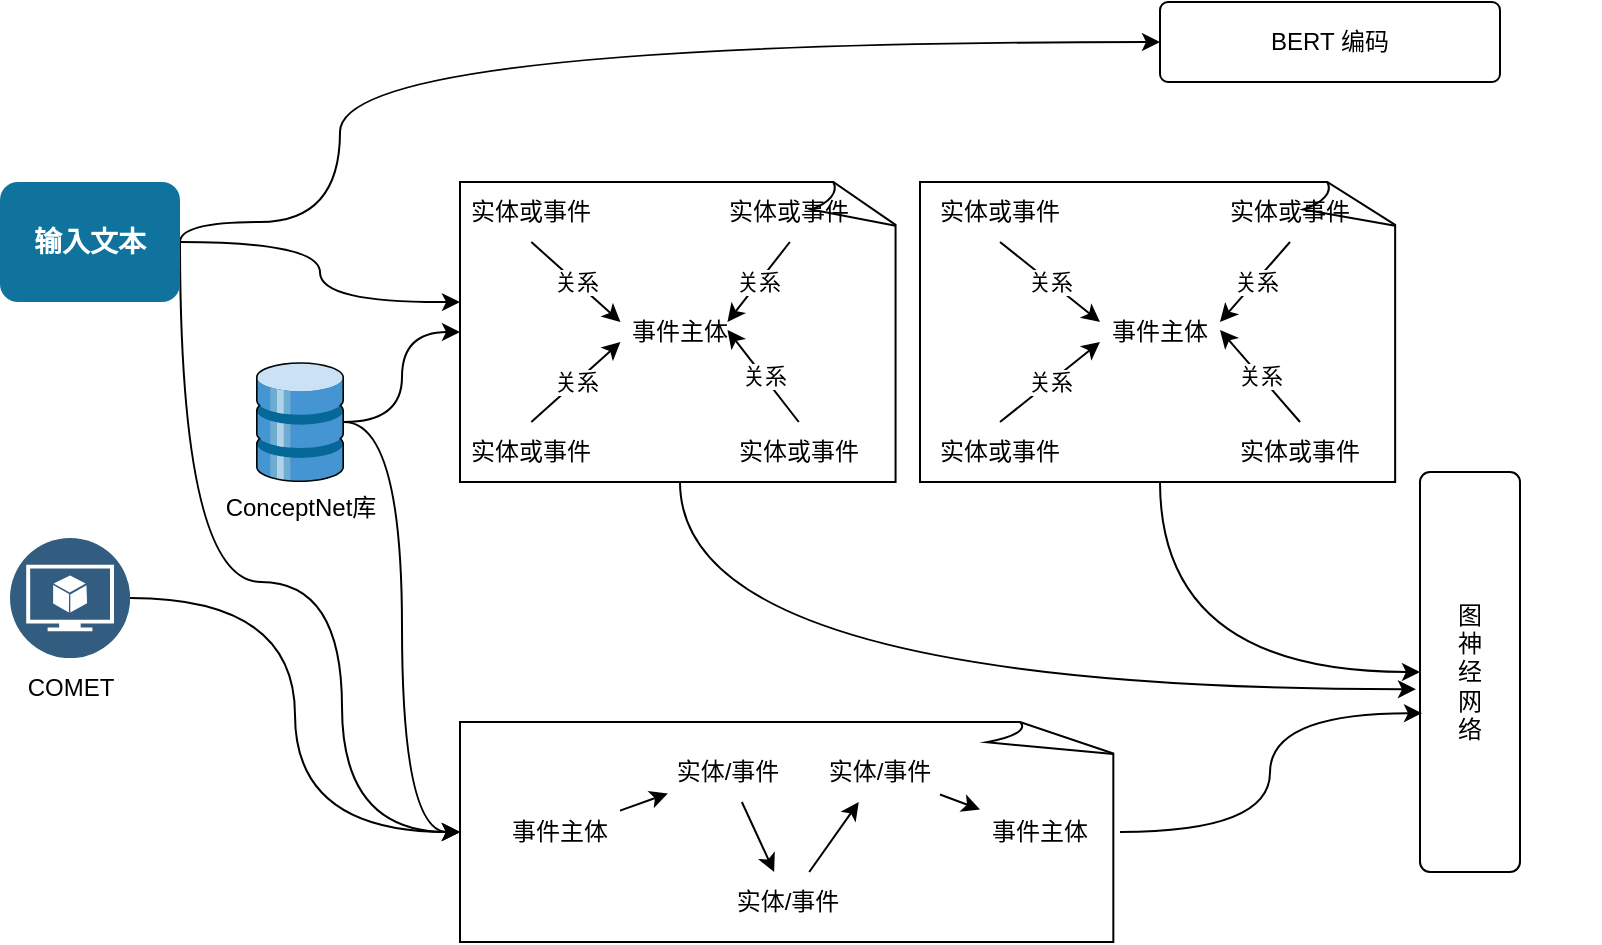 <mxfile version="22.1.11" type="github">
  <diagram name="第 1 页" id="hCqZ7cWwBxNybFOPnxZ1">
    <mxGraphModel dx="954" dy="606" grid="1" gridSize="10" guides="1" tooltips="1" connect="1" arrows="1" fold="1" page="1" pageScale="1" pageWidth="827" pageHeight="1169" math="0" shadow="0">
      <root>
        <mxCell id="0" />
        <mxCell id="1" parent="0" />
        <mxCell id="oS-ZvdnxDrxEC1GcjawB-23" style="edgeStyle=orthogonalEdgeStyle;rounded=0;orthogonalLoop=1;jettySize=auto;html=1;entryX=0;entryY=0.5;entryDx=0;entryDy=0;curved=1;exitX=1;exitY=0.5;exitDx=0;exitDy=0;" edge="1" parent="1" source="oS-ZvdnxDrxEC1GcjawB-10" target="oS-ZvdnxDrxEC1GcjawB-22">
          <mxGeometry relative="1" as="geometry">
            <Array as="points">
              <mxPoint x="110" y="270" />
              <mxPoint x="110" y="260" />
              <mxPoint x="190" y="260" />
              <mxPoint x="190" y="140" />
            </Array>
          </mxGeometry>
        </mxCell>
        <mxCell id="oS-ZvdnxDrxEC1GcjawB-93" style="edgeStyle=orthogonalEdgeStyle;rounded=0;orthogonalLoop=1;jettySize=auto;html=1;exitX=1;exitY=0.5;exitDx=0;exitDy=0;curved=1;" edge="1" parent="1" source="oS-ZvdnxDrxEC1GcjawB-10">
          <mxGeometry relative="1" as="geometry">
            <mxPoint x="250" y="300" as="targetPoint" />
          </mxGeometry>
        </mxCell>
        <mxCell id="oS-ZvdnxDrxEC1GcjawB-113" style="edgeStyle=orthogonalEdgeStyle;rounded=0;orthogonalLoop=1;jettySize=auto;html=1;exitX=1;exitY=0.5;exitDx=0;exitDy=0;curved=1;entryX=0;entryY=0.5;entryDx=0;entryDy=0;entryPerimeter=0;" edge="1" parent="1" source="oS-ZvdnxDrxEC1GcjawB-10" target="oS-ZvdnxDrxEC1GcjawB-116">
          <mxGeometry relative="1" as="geometry">
            <mxPoint x="140" y="590" as="targetPoint" />
            <mxPoint x="60" y="370" as="sourcePoint" />
            <Array as="points">
              <mxPoint x="110" y="440" />
              <mxPoint x="191" y="440" />
              <mxPoint x="191" y="565" />
            </Array>
          </mxGeometry>
        </mxCell>
        <mxCell id="oS-ZvdnxDrxEC1GcjawB-10" value="输入文本" style="fillColor=#10739E;strokecolor=none;rounded=1;fontColor=#FFFFFF;strokeColor=none;fontStyle=1;fontSize=14;whiteSpace=wrap;html=1;" vertex="1" parent="1">
          <mxGeometry x="20" y="240" width="90" height="60" as="geometry" />
        </mxCell>
        <mxCell id="oS-ZvdnxDrxEC1GcjawB-22" value="BERT 编码" style="rounded=1;arcSize=10;whiteSpace=wrap;html=1;align=center;" vertex="1" parent="1">
          <mxGeometry x="600" y="150" width="170" height="40" as="geometry" />
        </mxCell>
        <mxCell id="oS-ZvdnxDrxEC1GcjawB-28" value="" style="group" vertex="1" connectable="0" parent="1">
          <mxGeometry x="120" y="330" width="100" height="88" as="geometry" />
        </mxCell>
        <mxCell id="oS-ZvdnxDrxEC1GcjawB-26" value="" style="sketch=0;shadow=0;dashed=0;html=1;labelPosition=center;verticalLabelPosition=bottom;verticalAlign=top;align=center;outlineConnect=0;shape=mxgraph.veeam.3d.full_datastore;" vertex="1" parent="oS-ZvdnxDrxEC1GcjawB-28">
          <mxGeometry x="28" width="44" height="60" as="geometry" />
        </mxCell>
        <mxCell id="oS-ZvdnxDrxEC1GcjawB-27" value="ConceptNet库" style="text;html=1;align=center;verticalAlign=middle;resizable=0;points=[];autosize=1;strokeColor=none;fillColor=none;" vertex="1" parent="oS-ZvdnxDrxEC1GcjawB-28">
          <mxGeometry y="58" width="100" height="30" as="geometry" />
        </mxCell>
        <mxCell id="oS-ZvdnxDrxEC1GcjawB-98" value="" style="group" vertex="1" connectable="0" parent="1">
          <mxGeometry x="250" y="240" width="240" height="198" as="geometry" />
        </mxCell>
        <mxCell id="oS-ZvdnxDrxEC1GcjawB-95" value="事件主体" style="whiteSpace=wrap;html=1;shape=mxgraph.basic.document" vertex="1" parent="oS-ZvdnxDrxEC1GcjawB-98">
          <mxGeometry width="220" height="150" as="geometry" />
        </mxCell>
        <mxCell id="oS-ZvdnxDrxEC1GcjawB-74" value="" style="group" vertex="1" connectable="0" parent="oS-ZvdnxDrxEC1GcjawB-98">
          <mxGeometry width="209.5" height="198" as="geometry" />
        </mxCell>
        <mxCell id="oS-ZvdnxDrxEC1GcjawB-58" value="" style="group" vertex="1" connectable="0" parent="oS-ZvdnxDrxEC1GcjawB-74">
          <mxGeometry width="80.234" height="70" as="geometry" />
        </mxCell>
        <mxCell id="oS-ZvdnxDrxEC1GcjawB-54" value="" style="endArrow=classic;html=1;rounded=0;exitX=0.5;exitY=1;exitDx=0;exitDy=0;" edge="1" parent="oS-ZvdnxDrxEC1GcjawB-58" source="oS-ZvdnxDrxEC1GcjawB-57">
          <mxGeometry relative="1" as="geometry">
            <mxPoint x="26.745" y="40" as="sourcePoint" />
            <mxPoint x="80.234" y="70" as="targetPoint" />
          </mxGeometry>
        </mxCell>
        <mxCell id="oS-ZvdnxDrxEC1GcjawB-55" value="关系" style="edgeLabel;resizable=0;html=1;align=center;verticalAlign=middle;" connectable="0" vertex="1" parent="oS-ZvdnxDrxEC1GcjawB-54">
          <mxGeometry relative="1" as="geometry" />
        </mxCell>
        <mxCell id="oS-ZvdnxDrxEC1GcjawB-57" value="实体或事件" style="text;html=1;strokeColor=none;fillColor=none;align=center;verticalAlign=middle;whiteSpace=wrap;rounded=0;" vertex="1" parent="oS-ZvdnxDrxEC1GcjawB-58">
          <mxGeometry width="71.319" height="30" as="geometry" />
        </mxCell>
        <mxCell id="oS-ZvdnxDrxEC1GcjawB-59" value="" style="group" vertex="1" connectable="0" parent="oS-ZvdnxDrxEC1GcjawB-74">
          <mxGeometry x="129.266" width="80.234" height="70" as="geometry" />
        </mxCell>
        <mxCell id="oS-ZvdnxDrxEC1GcjawB-62" value="实体或事件" style="text;html=1;strokeColor=none;fillColor=none;align=center;verticalAlign=middle;whiteSpace=wrap;rounded=0;" vertex="1" parent="oS-ZvdnxDrxEC1GcjawB-59">
          <mxGeometry width="71.319" height="30" as="geometry" />
        </mxCell>
        <mxCell id="oS-ZvdnxDrxEC1GcjawB-60" value="" style="endArrow=classic;html=1;rounded=0;exitX=0.5;exitY=1;exitDx=0;exitDy=0;" edge="1" parent="oS-ZvdnxDrxEC1GcjawB-74" source="oS-ZvdnxDrxEC1GcjawB-62">
          <mxGeometry relative="1" as="geometry">
            <mxPoint x="142.638" y="30" as="sourcePoint" />
            <mxPoint x="133.723" y="70" as="targetPoint" />
          </mxGeometry>
        </mxCell>
        <mxCell id="oS-ZvdnxDrxEC1GcjawB-61" value="关系" style="edgeLabel;resizable=0;html=1;align=center;verticalAlign=middle;" connectable="0" vertex="1" parent="oS-ZvdnxDrxEC1GcjawB-60">
          <mxGeometry relative="1" as="geometry" />
        </mxCell>
        <mxCell id="oS-ZvdnxDrxEC1GcjawB-63" value="" style="group" vertex="1" connectable="0" parent="oS-ZvdnxDrxEC1GcjawB-74">
          <mxGeometry y="120" width="80.234" height="70" as="geometry" />
        </mxCell>
        <mxCell id="oS-ZvdnxDrxEC1GcjawB-66" value="实体或事件" style="text;html=1;strokeColor=none;fillColor=none;align=center;verticalAlign=middle;whiteSpace=wrap;rounded=0;" vertex="1" parent="oS-ZvdnxDrxEC1GcjawB-63">
          <mxGeometry width="71.319" height="30" as="geometry" />
        </mxCell>
        <mxCell id="oS-ZvdnxDrxEC1GcjawB-64" value="" style="endArrow=classic;html=1;rounded=0;exitX=0.5;exitY=0;exitDx=0;exitDy=0;" edge="1" parent="oS-ZvdnxDrxEC1GcjawB-74" source="oS-ZvdnxDrxEC1GcjawB-66">
          <mxGeometry relative="1" as="geometry">
            <mxPoint x="26.745" y="160" as="sourcePoint" />
            <mxPoint x="80.234" y="80" as="targetPoint" />
          </mxGeometry>
        </mxCell>
        <mxCell id="oS-ZvdnxDrxEC1GcjawB-65" value="关系" style="edgeLabel;resizable=0;html=1;align=center;verticalAlign=middle;" connectable="0" vertex="1" parent="oS-ZvdnxDrxEC1GcjawB-64">
          <mxGeometry relative="1" as="geometry" />
        </mxCell>
        <mxCell id="oS-ZvdnxDrxEC1GcjawB-73" value="" style="group" vertex="1" connectable="0" parent="oS-ZvdnxDrxEC1GcjawB-74">
          <mxGeometry x="53.489" y="74" width="80.234" height="100" as="geometry" />
        </mxCell>
        <mxCell id="oS-ZvdnxDrxEC1GcjawB-71" value="" style="endArrow=classic;html=1;rounded=0;exitX=0.5;exitY=0;exitDx=0;exitDy=0;entryX=0;entryY=1;entryDx=0;entryDy=0;" edge="1" parent="oS-ZvdnxDrxEC1GcjawB-73" source="oS-ZvdnxDrxEC1GcjawB-70">
          <mxGeometry relative="1" as="geometry">
            <mxPoint x="26.745" y="70" as="sourcePoint" />
            <mxPoint x="80.234" as="targetPoint" />
          </mxGeometry>
        </mxCell>
        <mxCell id="oS-ZvdnxDrxEC1GcjawB-72" value="关系" style="edgeLabel;resizable=0;html=1;align=center;verticalAlign=middle;" connectable="0" vertex="1" parent="oS-ZvdnxDrxEC1GcjawB-71">
          <mxGeometry relative="1" as="geometry" />
        </mxCell>
        <mxCell id="oS-ZvdnxDrxEC1GcjawB-70" value="实体或事件" style="text;html=1;strokeColor=none;fillColor=none;align=center;verticalAlign=middle;whiteSpace=wrap;rounded=0;" vertex="1" parent="oS-ZvdnxDrxEC1GcjawB-74">
          <mxGeometry x="133.723" y="120" width="71.319" height="30" as="geometry" />
        </mxCell>
        <mxCell id="oS-ZvdnxDrxEC1GcjawB-101" value="" style="group" vertex="1" connectable="0" parent="1">
          <mxGeometry x="480" y="240" width="340" height="380" as="geometry" />
        </mxCell>
        <mxCell id="oS-ZvdnxDrxEC1GcjawB-100" value="" style="whiteSpace=wrap;html=1;shape=mxgraph.basic.document" vertex="1" parent="oS-ZvdnxDrxEC1GcjawB-101">
          <mxGeometry width="240" height="150" as="geometry" />
        </mxCell>
        <mxCell id="oS-ZvdnxDrxEC1GcjawB-75" value="" style="group" vertex="1" connectable="0" parent="oS-ZvdnxDrxEC1GcjawB-101">
          <mxGeometry width="340" height="380" as="geometry" />
        </mxCell>
        <mxCell id="oS-ZvdnxDrxEC1GcjawB-76" value="事件主体" style="text;html=1;strokeColor=none;fillColor=none;align=center;verticalAlign=middle;whiteSpace=wrap;rounded=0;" vertex="1" parent="oS-ZvdnxDrxEC1GcjawB-75">
          <mxGeometry x="90" y="60" width="60" height="30" as="geometry" />
        </mxCell>
        <mxCell id="oS-ZvdnxDrxEC1GcjawB-77" value="" style="group" vertex="1" connectable="0" parent="oS-ZvdnxDrxEC1GcjawB-75">
          <mxGeometry width="90" height="70" as="geometry" />
        </mxCell>
        <mxCell id="oS-ZvdnxDrxEC1GcjawB-78" value="" style="endArrow=classic;html=1;rounded=0;exitX=0.5;exitY=1;exitDx=0;exitDy=0;" edge="1" parent="oS-ZvdnxDrxEC1GcjawB-77" source="oS-ZvdnxDrxEC1GcjawB-80">
          <mxGeometry relative="1" as="geometry">
            <mxPoint x="30" y="40" as="sourcePoint" />
            <mxPoint x="90" y="70" as="targetPoint" />
          </mxGeometry>
        </mxCell>
        <mxCell id="oS-ZvdnxDrxEC1GcjawB-79" value="关系" style="edgeLabel;resizable=0;html=1;align=center;verticalAlign=middle;" connectable="0" vertex="1" parent="oS-ZvdnxDrxEC1GcjawB-78">
          <mxGeometry relative="1" as="geometry" />
        </mxCell>
        <mxCell id="oS-ZvdnxDrxEC1GcjawB-80" value="实体或事件" style="text;html=1;strokeColor=none;fillColor=none;align=center;verticalAlign=middle;whiteSpace=wrap;rounded=0;" vertex="1" parent="oS-ZvdnxDrxEC1GcjawB-77">
          <mxGeometry width="80" height="30" as="geometry" />
        </mxCell>
        <mxCell id="oS-ZvdnxDrxEC1GcjawB-81" value="" style="group" vertex="1" connectable="0" parent="oS-ZvdnxDrxEC1GcjawB-75">
          <mxGeometry x="145" width="90" height="70" as="geometry" />
        </mxCell>
        <mxCell id="oS-ZvdnxDrxEC1GcjawB-82" value="实体或事件" style="text;html=1;strokeColor=none;fillColor=none;align=center;verticalAlign=middle;whiteSpace=wrap;rounded=0;" vertex="1" parent="oS-ZvdnxDrxEC1GcjawB-81">
          <mxGeometry width="80" height="30" as="geometry" />
        </mxCell>
        <mxCell id="oS-ZvdnxDrxEC1GcjawB-83" value="" style="endArrow=classic;html=1;rounded=0;exitX=0.5;exitY=1;exitDx=0;exitDy=0;" edge="1" parent="oS-ZvdnxDrxEC1GcjawB-75" source="oS-ZvdnxDrxEC1GcjawB-82">
          <mxGeometry relative="1" as="geometry">
            <mxPoint x="160" y="30" as="sourcePoint" />
            <mxPoint x="150" y="70" as="targetPoint" />
          </mxGeometry>
        </mxCell>
        <mxCell id="oS-ZvdnxDrxEC1GcjawB-84" value="关系" style="edgeLabel;resizable=0;html=1;align=center;verticalAlign=middle;" connectable="0" vertex="1" parent="oS-ZvdnxDrxEC1GcjawB-83">
          <mxGeometry relative="1" as="geometry" />
        </mxCell>
        <mxCell id="oS-ZvdnxDrxEC1GcjawB-85" value="" style="group" vertex="1" connectable="0" parent="oS-ZvdnxDrxEC1GcjawB-75">
          <mxGeometry y="120" width="90" height="70" as="geometry" />
        </mxCell>
        <mxCell id="oS-ZvdnxDrxEC1GcjawB-86" value="实体或事件" style="text;html=1;strokeColor=none;fillColor=none;align=center;verticalAlign=middle;whiteSpace=wrap;rounded=0;" vertex="1" parent="oS-ZvdnxDrxEC1GcjawB-85">
          <mxGeometry width="80" height="30" as="geometry" />
        </mxCell>
        <mxCell id="oS-ZvdnxDrxEC1GcjawB-87" value="" style="endArrow=classic;html=1;rounded=0;exitX=0.5;exitY=0;exitDx=0;exitDy=0;" edge="1" parent="oS-ZvdnxDrxEC1GcjawB-75" source="oS-ZvdnxDrxEC1GcjawB-86">
          <mxGeometry relative="1" as="geometry">
            <mxPoint x="30" y="160" as="sourcePoint" />
            <mxPoint x="90" y="80" as="targetPoint" />
          </mxGeometry>
        </mxCell>
        <mxCell id="oS-ZvdnxDrxEC1GcjawB-88" value="关系" style="edgeLabel;resizable=0;html=1;align=center;verticalAlign=middle;" connectable="0" vertex="1" parent="oS-ZvdnxDrxEC1GcjawB-87">
          <mxGeometry relative="1" as="geometry" />
        </mxCell>
        <mxCell id="oS-ZvdnxDrxEC1GcjawB-89" value="" style="group" vertex="1" connectable="0" parent="oS-ZvdnxDrxEC1GcjawB-75">
          <mxGeometry x="60" y="74" width="280" height="306" as="geometry" />
        </mxCell>
        <mxCell id="oS-ZvdnxDrxEC1GcjawB-90" value="" style="endArrow=classic;html=1;rounded=0;exitX=0.5;exitY=0;exitDx=0;exitDy=0;entryX=0;entryY=1;entryDx=0;entryDy=0;" edge="1" parent="oS-ZvdnxDrxEC1GcjawB-89" source="oS-ZvdnxDrxEC1GcjawB-92">
          <mxGeometry relative="1" as="geometry">
            <mxPoint x="30" y="70" as="sourcePoint" />
            <mxPoint x="90" as="targetPoint" />
          </mxGeometry>
        </mxCell>
        <mxCell id="oS-ZvdnxDrxEC1GcjawB-91" value="关系" style="edgeLabel;resizable=0;html=1;align=center;verticalAlign=middle;" connectable="0" vertex="1" parent="oS-ZvdnxDrxEC1GcjawB-90">
          <mxGeometry relative="1" as="geometry" />
        </mxCell>
        <mxCell id="oS-ZvdnxDrxEC1GcjawB-102" value="图&lt;br&gt;神&lt;br&gt;经&lt;br&gt;网&lt;br&gt;络" style="rounded=1;arcSize=10;whiteSpace=wrap;html=1;align=center;" vertex="1" parent="oS-ZvdnxDrxEC1GcjawB-89">
          <mxGeometry x="190" y="71" width="50" height="200" as="geometry" />
        </mxCell>
        <mxCell id="oS-ZvdnxDrxEC1GcjawB-92" value="实体或事件" style="text;html=1;strokeColor=none;fillColor=none;align=center;verticalAlign=middle;whiteSpace=wrap;rounded=0;" vertex="1" parent="oS-ZvdnxDrxEC1GcjawB-75">
          <mxGeometry x="150" y="120" width="80" height="30" as="geometry" />
        </mxCell>
        <mxCell id="oS-ZvdnxDrxEC1GcjawB-104" style="edgeStyle=orthogonalEdgeStyle;rounded=0;orthogonalLoop=1;jettySize=auto;html=1;exitX=0.5;exitY=1;exitDx=0;exitDy=0;exitPerimeter=0;entryX=0;entryY=0.5;entryDx=0;entryDy=0;curved=1;" edge="1" parent="oS-ZvdnxDrxEC1GcjawB-101" source="oS-ZvdnxDrxEC1GcjawB-100" target="oS-ZvdnxDrxEC1GcjawB-102">
          <mxGeometry relative="1" as="geometry" />
        </mxCell>
        <mxCell id="oS-ZvdnxDrxEC1GcjawB-109" value="" style="group" vertex="1" connectable="0" parent="1">
          <mxGeometry x="20" y="418" width="70" height="90" as="geometry" />
        </mxCell>
        <mxCell id="oS-ZvdnxDrxEC1GcjawB-105" value="" style="image;aspect=fixed;perimeter=ellipsePerimeter;html=1;align=center;shadow=0;dashed=0;fontColor=#4277BB;labelBackgroundColor=default;fontSize=12;spacingTop=3;image=img/lib/ibm/data/model.svg;" vertex="1" parent="oS-ZvdnxDrxEC1GcjawB-109">
          <mxGeometry x="5" width="60" height="60" as="geometry" />
        </mxCell>
        <mxCell id="oS-ZvdnxDrxEC1GcjawB-108" value="COMET" style="text;html=1;align=center;verticalAlign=middle;resizable=0;points=[];autosize=1;strokeColor=none;fillColor=none;" vertex="1" parent="oS-ZvdnxDrxEC1GcjawB-109">
          <mxGeometry y="60" width="70" height="30" as="geometry" />
        </mxCell>
        <mxCell id="oS-ZvdnxDrxEC1GcjawB-116" value="" style="whiteSpace=wrap;html=1;shape=mxgraph.basic.document" vertex="1" parent="1">
          <mxGeometry x="250" y="510" width="330" height="110" as="geometry" />
        </mxCell>
        <mxCell id="oS-ZvdnxDrxEC1GcjawB-119" value="" style="rounded=0;orthogonalLoop=1;jettySize=auto;html=1;" edge="1" parent="1" source="oS-ZvdnxDrxEC1GcjawB-117" target="oS-ZvdnxDrxEC1GcjawB-118">
          <mxGeometry relative="1" as="geometry" />
        </mxCell>
        <mxCell id="oS-ZvdnxDrxEC1GcjawB-117" value="事件主体" style="text;html=1;strokeColor=none;fillColor=none;align=center;verticalAlign=middle;whiteSpace=wrap;rounded=0;" vertex="1" parent="1">
          <mxGeometry x="270" y="550" width="60" height="30" as="geometry" />
        </mxCell>
        <mxCell id="oS-ZvdnxDrxEC1GcjawB-121" value="" style="rounded=0;orthogonalLoop=1;jettySize=auto;html=1;" edge="1" parent="1" source="oS-ZvdnxDrxEC1GcjawB-118" target="oS-ZvdnxDrxEC1GcjawB-120">
          <mxGeometry relative="1" as="geometry" />
        </mxCell>
        <mxCell id="oS-ZvdnxDrxEC1GcjawB-118" value="实体/事件" style="text;html=1;strokeColor=none;fillColor=none;align=center;verticalAlign=middle;whiteSpace=wrap;rounded=0;" vertex="1" parent="1">
          <mxGeometry x="354" y="520" width="60" height="30" as="geometry" />
        </mxCell>
        <mxCell id="oS-ZvdnxDrxEC1GcjawB-123" value="" style="rounded=0;orthogonalLoop=1;jettySize=auto;html=1;" edge="1" parent="1" source="oS-ZvdnxDrxEC1GcjawB-120" target="oS-ZvdnxDrxEC1GcjawB-122">
          <mxGeometry relative="1" as="geometry" />
        </mxCell>
        <mxCell id="oS-ZvdnxDrxEC1GcjawB-120" value="实体/事件" style="text;html=1;strokeColor=none;fillColor=none;align=center;verticalAlign=middle;whiteSpace=wrap;rounded=0;" vertex="1" parent="1">
          <mxGeometry x="384" y="585" width="60" height="30" as="geometry" />
        </mxCell>
        <mxCell id="oS-ZvdnxDrxEC1GcjawB-126" value="" style="rounded=0;orthogonalLoop=1;jettySize=auto;html=1;" edge="1" parent="1" source="oS-ZvdnxDrxEC1GcjawB-122" target="oS-ZvdnxDrxEC1GcjawB-125">
          <mxGeometry relative="1" as="geometry" />
        </mxCell>
        <mxCell id="oS-ZvdnxDrxEC1GcjawB-122" value="实体/事件" style="text;html=1;strokeColor=none;fillColor=none;align=center;verticalAlign=middle;whiteSpace=wrap;rounded=0;" vertex="1" parent="1">
          <mxGeometry x="430" y="520" width="60" height="30" as="geometry" />
        </mxCell>
        <mxCell id="oS-ZvdnxDrxEC1GcjawB-125" value="事件主体" style="text;html=1;strokeColor=none;fillColor=none;align=center;verticalAlign=middle;whiteSpace=wrap;rounded=0;" vertex="1" parent="1">
          <mxGeometry x="510" y="550" width="60" height="30" as="geometry" />
        </mxCell>
        <mxCell id="oS-ZvdnxDrxEC1GcjawB-94" style="edgeStyle=orthogonalEdgeStyle;rounded=0;orthogonalLoop=1;jettySize=auto;html=1;elbow=vertical;curved=1;" edge="1" parent="1" source="oS-ZvdnxDrxEC1GcjawB-26" target="oS-ZvdnxDrxEC1GcjawB-95">
          <mxGeometry relative="1" as="geometry">
            <mxPoint x="210" y="300" as="targetPoint" />
          </mxGeometry>
        </mxCell>
        <mxCell id="oS-ZvdnxDrxEC1GcjawB-129" style="edgeStyle=orthogonalEdgeStyle;rounded=0;orthogonalLoop=1;jettySize=auto;html=1;entryX=0;entryY=0.5;entryDx=0;entryDy=0;entryPerimeter=0;curved=1;" edge="1" parent="1" source="oS-ZvdnxDrxEC1GcjawB-26" target="oS-ZvdnxDrxEC1GcjawB-116">
          <mxGeometry relative="1" as="geometry" />
        </mxCell>
        <mxCell id="oS-ZvdnxDrxEC1GcjawB-130" style="edgeStyle=orthogonalEdgeStyle;rounded=0;orthogonalLoop=1;jettySize=auto;html=1;entryX=0;entryY=0.5;entryDx=0;entryDy=0;entryPerimeter=0;curved=1;" edge="1" parent="1" source="oS-ZvdnxDrxEC1GcjawB-105" target="oS-ZvdnxDrxEC1GcjawB-116">
          <mxGeometry relative="1" as="geometry" />
        </mxCell>
        <mxCell id="oS-ZvdnxDrxEC1GcjawB-131" style="edgeStyle=orthogonalEdgeStyle;rounded=0;orthogonalLoop=1;jettySize=auto;html=1;entryX=0.02;entryY=0.603;entryDx=0;entryDy=0;entryPerimeter=0;curved=1;exitX=1;exitY=0.5;exitDx=0;exitDy=0;exitPerimeter=0;" edge="1" parent="1" source="oS-ZvdnxDrxEC1GcjawB-116" target="oS-ZvdnxDrxEC1GcjawB-102">
          <mxGeometry relative="1" as="geometry">
            <mxPoint x="580" y="565" as="sourcePoint" />
          </mxGeometry>
        </mxCell>
        <mxCell id="oS-ZvdnxDrxEC1GcjawB-132" style="edgeStyle=orthogonalEdgeStyle;rounded=0;orthogonalLoop=1;jettySize=auto;html=1;entryX=-0.04;entryY=0.543;entryDx=0;entryDy=0;entryPerimeter=0;curved=1;exitX=0.5;exitY=1;exitDx=0;exitDy=0;exitPerimeter=0;" edge="1" parent="1" source="oS-ZvdnxDrxEC1GcjawB-95" target="oS-ZvdnxDrxEC1GcjawB-102">
          <mxGeometry relative="1" as="geometry">
            <mxPoint x="590" y="575" as="sourcePoint" />
            <mxPoint x="741" y="516" as="targetPoint" />
          </mxGeometry>
        </mxCell>
      </root>
    </mxGraphModel>
  </diagram>
</mxfile>
